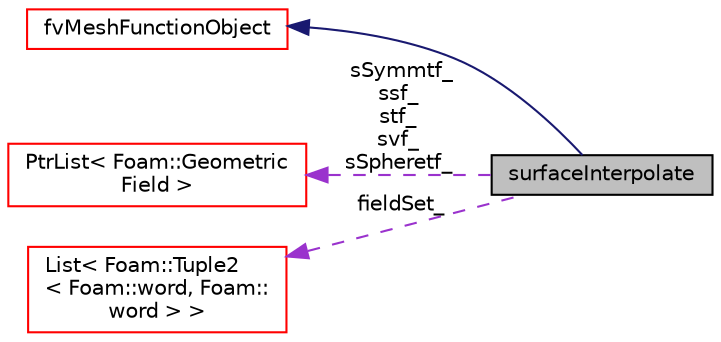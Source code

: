 digraph "surfaceInterpolate"
{
  bgcolor="transparent";
  edge [fontname="Helvetica",fontsize="10",labelfontname="Helvetica",labelfontsize="10"];
  node [fontname="Helvetica",fontsize="10",shape=record];
  rankdir="LR";
  Node4 [label="surfaceInterpolate",height=0.2,width=0.4,color="black", fillcolor="grey75", style="filled", fontcolor="black"];
  Node5 -> Node4 [dir="back",color="midnightblue",fontsize="10",style="solid",fontname="Helvetica"];
  Node5 [label="fvMeshFunctionObject",height=0.2,width=0.4,color="red",URL="$a23437.html",tooltip="Specialization of Foam::functionObject for an Foam::fvMesh, providing a reference to the Foam::fvMesh..."];
  Node53 -> Node4 [dir="back",color="darkorchid3",fontsize="10",style="dashed",label=" sSymmtf_\nssf_\nstf_\nsvf_\nsSpheretf_" ,fontname="Helvetica"];
  Node53 [label="PtrList\< Foam::Geometric\lField \>",height=0.2,width=0.4,color="red",URL="$a27029.html"];
  Node58 -> Node4 [dir="back",color="darkorchid3",fontsize="10",style="dashed",label=" fieldSet_" ,fontname="Helvetica"];
  Node58 [label="List\< Foam::Tuple2\l\< Foam::word, Foam::\lword \> \>",height=0.2,width=0.4,color="red",URL="$a26833.html"];
}
